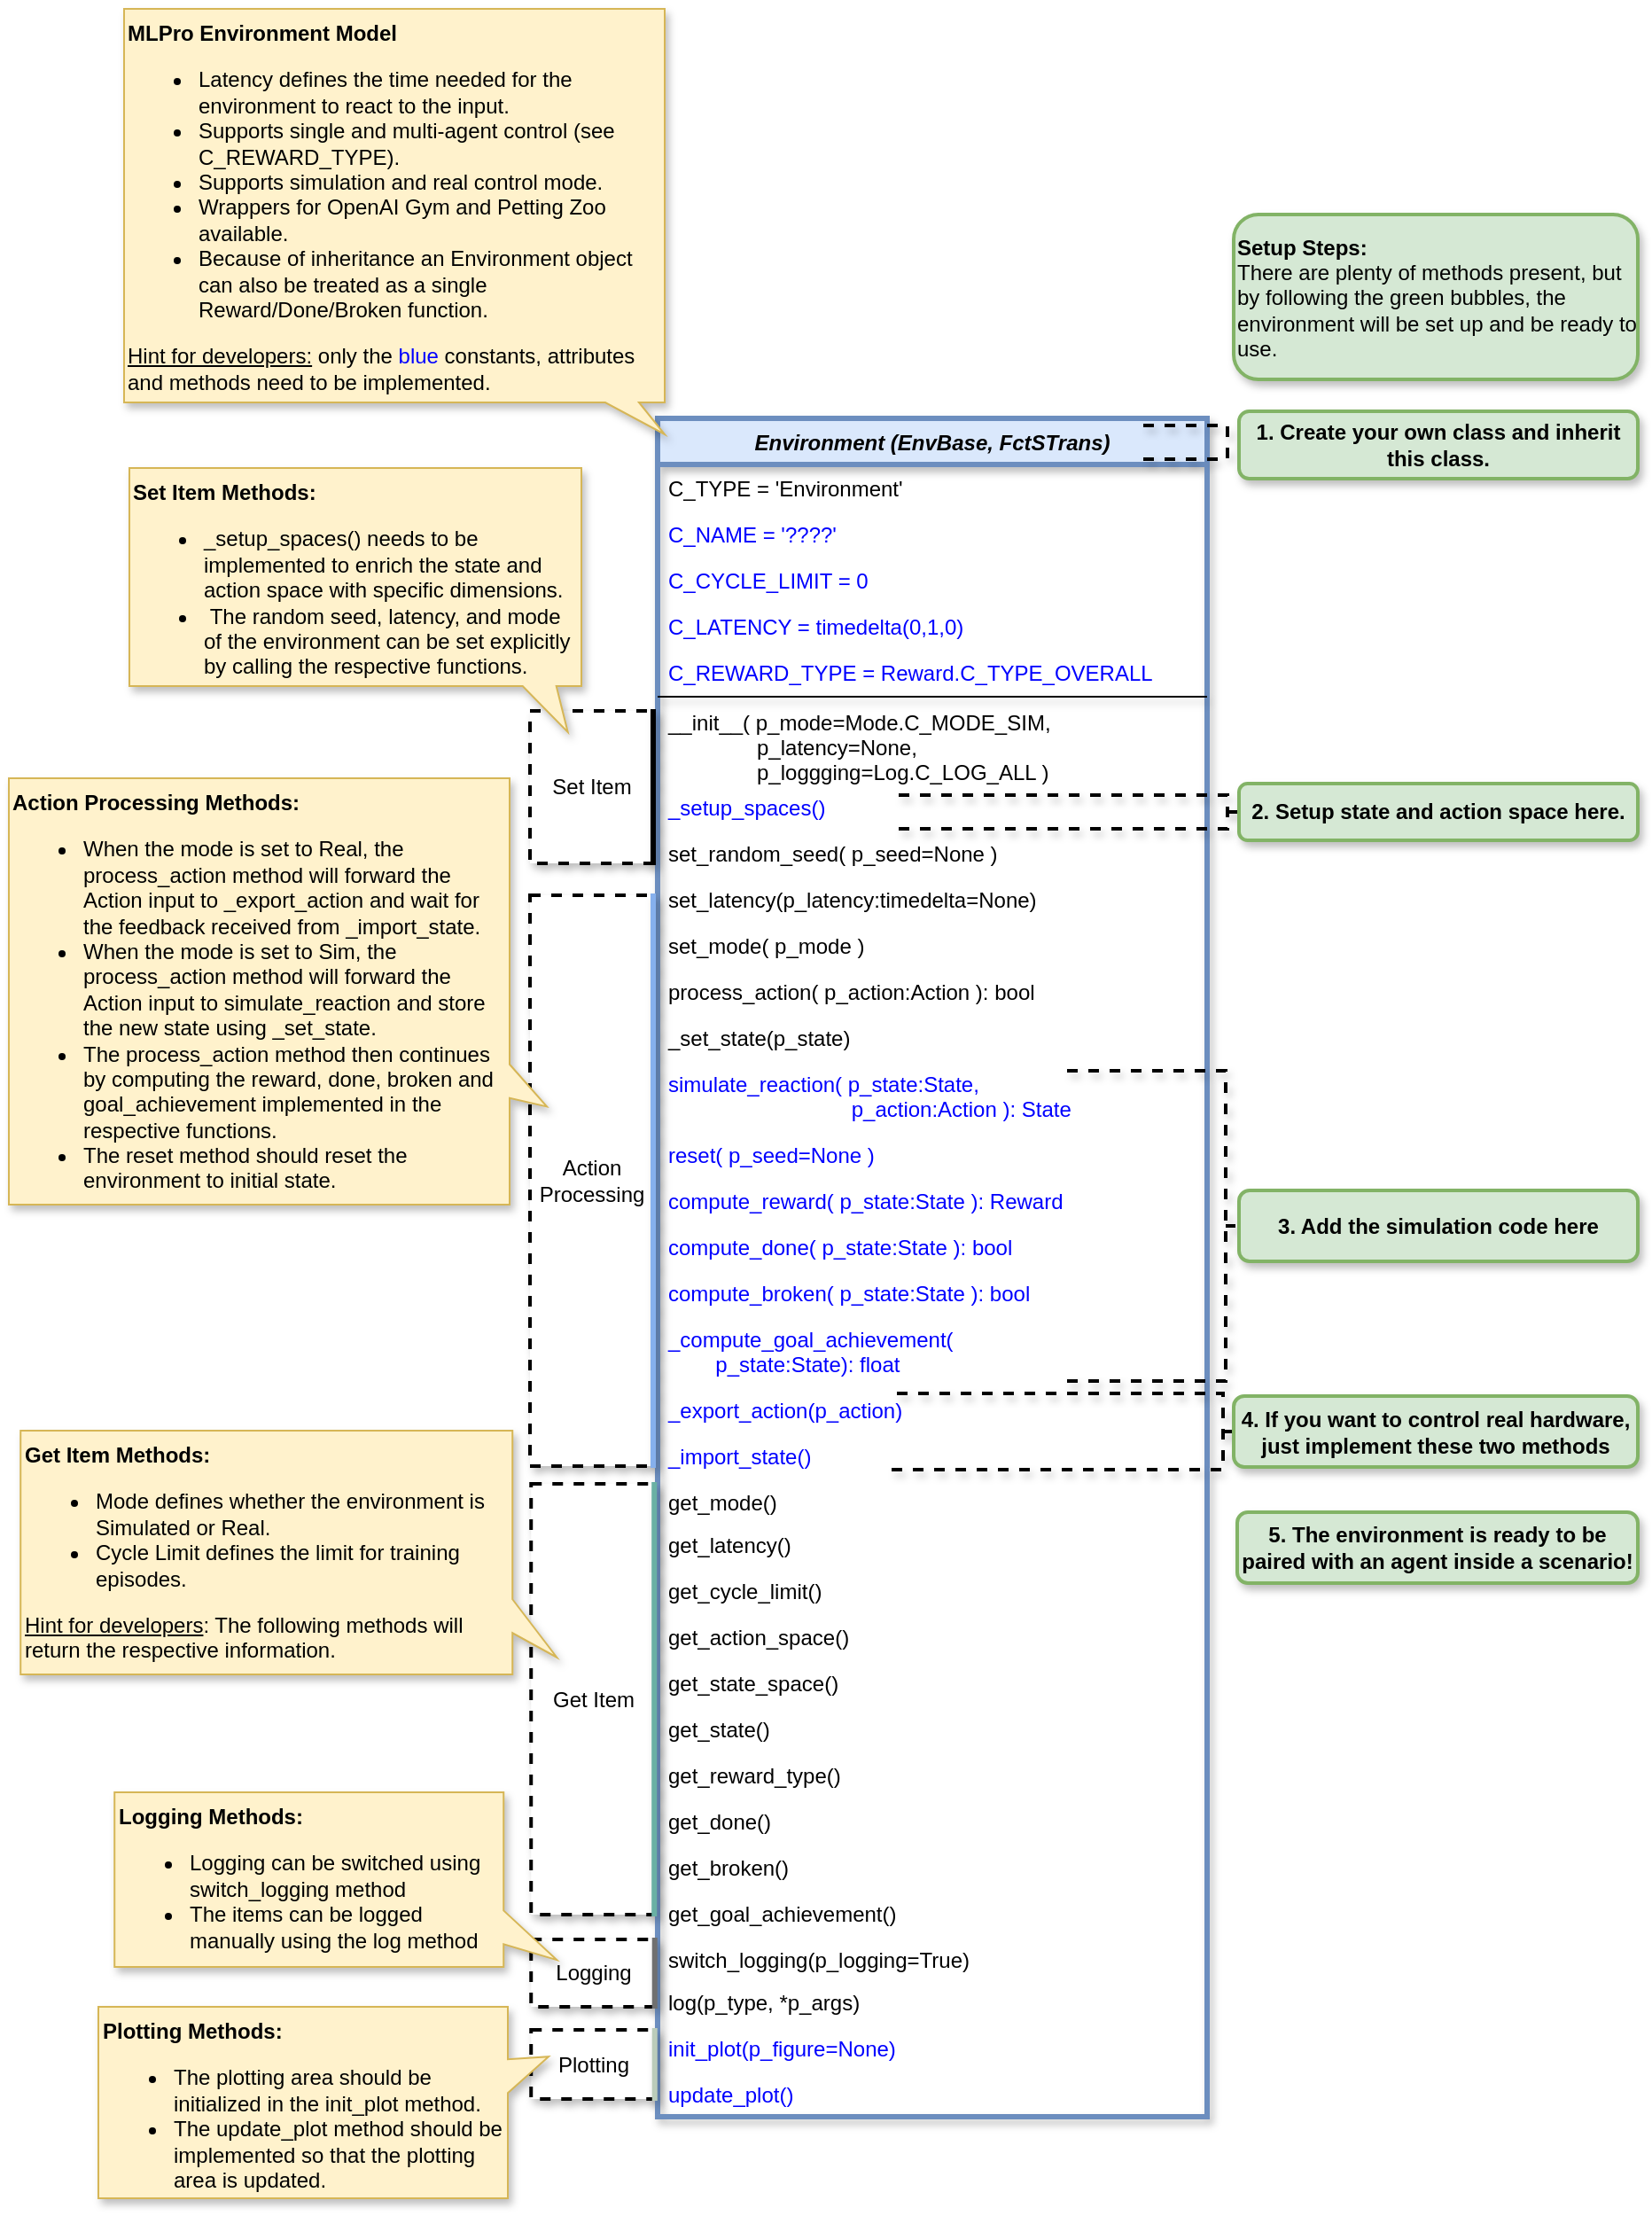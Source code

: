 <mxfile version="15.8.4" type="device"><diagram id="C5RBs43oDa-KdzZeNtuy" name="Page-1"><mxGraphModel dx="1185" dy="714" grid="1" gridSize="1" guides="1" tooltips="1" connect="1" arrows="1" fold="1" page="1" pageScale="1" pageWidth="2336" pageHeight="1654" math="0" shadow="0"><root><mxCell id="WIyWlLk6GJQsqaUBKTNV-0"/><mxCell id="WIyWlLk6GJQsqaUBKTNV-1" parent="WIyWlLk6GJQsqaUBKTNV-0"/><mxCell id="TkYJrqFQ1CF6RyTgF1H_-68" value="&lt;font color=&quot;#000000&quot;&gt;Plotting&lt;/font&gt;" style="rounded=0;whiteSpace=wrap;html=1;fontColor=#878787;strokeColor=default;strokeWidth=2;dashed=1;shadow=1;" parent="WIyWlLk6GJQsqaUBKTNV-1" vertex="1"><mxGeometry x="648.62" y="1189" width="70" height="39" as="geometry"/></mxCell><mxCell id="TkYJrqFQ1CF6RyTgF1H_-67" value="&lt;font color=&quot;#000000&quot;&gt;Logging&lt;/font&gt;" style="rounded=0;whiteSpace=wrap;html=1;fontColor=#878787;strokeColor=default;strokeWidth=2;dashed=1;shadow=1;" parent="WIyWlLk6GJQsqaUBKTNV-1" vertex="1"><mxGeometry x="648.62" y="1138" width="70" height="38" as="geometry"/></mxCell><mxCell id="TkYJrqFQ1CF6RyTgF1H_-66" value="&lt;font color=&quot;#000000&quot;&gt;Get Item&lt;/font&gt;" style="rounded=0;whiteSpace=wrap;html=1;fontColor=#878787;strokeColor=default;strokeWidth=2;dashed=1;shadow=1;" parent="WIyWlLk6GJQsqaUBKTNV-1" vertex="1"><mxGeometry x="648.62" y="881" width="70" height="243" as="geometry"/></mxCell><mxCell id="TkYJrqFQ1CF6RyTgF1H_-26" value="&lt;font color=&quot;#000000&quot;&gt;Set Item&lt;/font&gt;" style="rounded=0;whiteSpace=wrap;html=1;fontColor=#878787;strokeColor=default;strokeWidth=2;dashed=1;shadow=1;" parent="WIyWlLk6GJQsqaUBKTNV-1" vertex="1"><mxGeometry x="648" y="445" width="70" height="86" as="geometry"/></mxCell><mxCell id="TkYJrqFQ1CF6RyTgF1H_-24" value="&lt;font color=&quot;#000000&quot;&gt;Action Processing&lt;/font&gt;" style="rounded=0;whiteSpace=wrap;html=1;fontColor=#878787;strokeColor=default;strokeWidth=2;dashed=1;shadow=1;" parent="WIyWlLk6GJQsqaUBKTNV-1" vertex="1"><mxGeometry x="648" y="549" width="70" height="322" as="geometry"/></mxCell><mxCell id="uryo6djWwB9KvB10PPW3-9" value="Environment (EnvBase, FctSTrans)" style="swimlane;fontStyle=3;align=center;verticalAlign=top;childLayout=stackLayout;horizontal=1;startSize=26;horizontalStack=0;resizeParent=1;resizeLast=0;collapsible=1;marginBottom=0;rounded=0;shadow=1;strokeWidth=3;fillColor=#dae8fc;strokeColor=#6c8ebf;" parent="WIyWlLk6GJQsqaUBKTNV-1" vertex="1"><mxGeometry x="720" y="280" width="310" height="958" as="geometry"><mxRectangle x="720" y="280" width="160" height="26" as="alternateBounds"/></mxGeometry></mxCell><mxCell id="uryo6djWwB9KvB10PPW3-32" value="C_TYPE = 'Environment'" style="text;align=left;verticalAlign=top;spacingLeft=4;spacingRight=4;overflow=hidden;rotatable=0;points=[[0,0.5],[1,0.5]];portConstraint=eastwest;shadow=1;" parent="uryo6djWwB9KvB10PPW3-9" vertex="1"><mxGeometry y="26" width="310" height="26" as="geometry"/></mxCell><mxCell id="TkYJrqFQ1CF6RyTgF1H_-7" value="C_NAME = '????'&#10;" style="text;align=left;verticalAlign=top;spacingLeft=4;spacingRight=4;overflow=hidden;rotatable=0;points=[[0,0.5],[1,0.5]];portConstraint=eastwest;fontColor=#0000FF;shadow=1;" parent="uryo6djWwB9KvB10PPW3-9" vertex="1"><mxGeometry y="52" width="310" height="26" as="geometry"/></mxCell><mxCell id="Yf6gx2YHQmqgPu_oZxqH-2" value="C_CYCLE_LIMIT = 0" style="text;align=left;verticalAlign=top;spacingLeft=4;spacingRight=4;overflow=hidden;rotatable=0;points=[[0,0.5],[1,0.5]];portConstraint=eastwest;fontColor=#0000FF;shadow=1;" parent="uryo6djWwB9KvB10PPW3-9" vertex="1"><mxGeometry y="78" width="310" height="26" as="geometry"/></mxCell><mxCell id="PS3gJ7g6Pr1Fm79Ggyp9-0" value="C_LATENCY = timedelta(0,1,0)" style="text;align=left;verticalAlign=top;spacingLeft=4;spacingRight=4;overflow=hidden;rotatable=0;points=[[0,0.5],[1,0.5]];portConstraint=eastwest;fontColor=#0000FF;shadow=1;" vertex="1" parent="uryo6djWwB9KvB10PPW3-9"><mxGeometry y="104" width="310" height="26" as="geometry"/></mxCell><mxCell id="PS3gJ7g6Pr1Fm79Ggyp9-1" value="C_REWARD_TYPE = Reward.C_TYPE_OVERALL" style="text;align=left;verticalAlign=top;spacingLeft=4;spacingRight=4;overflow=hidden;rotatable=0;points=[[0,0.5],[1,0.5]];portConstraint=eastwest;fontColor=#0000FF;shadow=1;" vertex="1" parent="uryo6djWwB9KvB10PPW3-9"><mxGeometry y="130" width="310" height="26" as="geometry"/></mxCell><mxCell id="uryo6djWwB9KvB10PPW3-10" value="" style="line;html=1;strokeWidth=1;align=left;verticalAlign=middle;spacingTop=-1;spacingLeft=3;spacingRight=3;rotatable=0;labelPosition=right;points=[];portConstraint=eastwest;shadow=1;" parent="uryo6djWwB9KvB10PPW3-9" vertex="1"><mxGeometry y="156" width="310" height="2" as="geometry"/></mxCell><mxCell id="uryo6djWwB9KvB10PPW3-11" value="__init__( p_mode=Mode.C_MODE_SIM, &#10;               p_latency=None,&#10;               p_loggging=Log.C_LOG_ALL )" style="text;align=left;verticalAlign=top;spacingLeft=4;spacingRight=4;overflow=hidden;rotatable=0;points=[[0,0.5],[1,0.5]];portConstraint=eastwest;shadow=1;" parent="uryo6djWwB9KvB10PPW3-9" vertex="1"><mxGeometry y="158" width="310" height="48" as="geometry"/></mxCell><mxCell id="m5Z3VqhdcBbQB_03TkeZ-0" value="_setup_spaces()" style="text;align=left;verticalAlign=top;spacingLeft=4;spacingRight=4;overflow=hidden;rotatable=0;points=[[0,0.5],[1,0.5]];portConstraint=eastwest;fontColor=#0000FF;shadow=1;" parent="uryo6djWwB9KvB10PPW3-9" vertex="1"><mxGeometry y="206" width="310" height="26" as="geometry"/></mxCell><mxCell id="m5Z3VqhdcBbQB_03TkeZ-37" value="set_random_seed( p_seed=None )" style="text;align=left;verticalAlign=top;spacingLeft=4;spacingRight=4;overflow=hidden;rotatable=0;points=[[0,0.5],[1,0.5]];portConstraint=eastwest;shadow=1;" parent="uryo6djWwB9KvB10PPW3-9" vertex="1"><mxGeometry y="232" width="310" height="26" as="geometry"/></mxCell><mxCell id="m5Z3VqhdcBbQB_03TkeZ-30" value="set_latency(p_latency:timedelta=None)" style="text;align=left;verticalAlign=top;spacingLeft=4;spacingRight=4;overflow=hidden;rotatable=0;points=[[0,0.5],[1,0.5]];portConstraint=eastwest;shadow=1;" parent="uryo6djWwB9KvB10PPW3-9" vertex="1"><mxGeometry y="258" width="310" height="26" as="geometry"/></mxCell><mxCell id="TkYJrqFQ1CF6RyTgF1H_-2" value="set_mode( p_mode )" style="text;align=left;verticalAlign=top;spacingLeft=4;spacingRight=4;overflow=hidden;rotatable=0;points=[[0,0.5],[1,0.5]];portConstraint=eastwest;shadow=1;" parent="uryo6djWwB9KvB10PPW3-9" vertex="1"><mxGeometry y="284" width="310" height="26" as="geometry"/></mxCell><mxCell id="m5Z3VqhdcBbQB_03TkeZ-5" value="process_action( p_action:Action ): bool" style="text;align=left;verticalAlign=top;spacingLeft=4;spacingRight=4;overflow=hidden;rotatable=0;points=[[0,0.5],[1,0.5]];portConstraint=eastwest;shadow=1;" parent="uryo6djWwB9KvB10PPW3-9" vertex="1"><mxGeometry y="310" width="310" height="26" as="geometry"/></mxCell><mxCell id="m5Z3VqhdcBbQB_03TkeZ-33" value="_set_state(p_state)" style="text;align=left;verticalAlign=top;spacingLeft=4;spacingRight=4;overflow=hidden;rotatable=0;points=[[0,0.5],[1,0.5]];portConstraint=eastwest;shadow=1;" parent="uryo6djWwB9KvB10PPW3-9" vertex="1"><mxGeometry y="336" width="310" height="26" as="geometry"/></mxCell><mxCell id="m5Z3VqhdcBbQB_03TkeZ-41" value="simulate_reaction( p_state:State, &#10;                               p_action:Action ): State" style="text;align=left;verticalAlign=top;spacingLeft=4;spacingRight=4;overflow=hidden;rotatable=0;points=[[0,0.5],[1,0.5]];portConstraint=eastwest;fontColor=#0000FF;shadow=1;" parent="uryo6djWwB9KvB10PPW3-9" vertex="1"><mxGeometry y="362" width="310" height="40" as="geometry"/></mxCell><mxCell id="m5Z3VqhdcBbQB_03TkeZ-38" value="reset( p_seed=None )" style="text;align=left;verticalAlign=top;spacingLeft=4;spacingRight=4;overflow=hidden;rotatable=0;points=[[0,0.5],[1,0.5]];portConstraint=eastwest;fontColor=#0000FF;shadow=1;" parent="uryo6djWwB9KvB10PPW3-9" vertex="1"><mxGeometry y="402" width="310" height="26" as="geometry"/></mxCell><mxCell id="m5Z3VqhdcBbQB_03TkeZ-49" value="compute_reward( p_state:State ): Reward" style="text;align=left;verticalAlign=top;spacingLeft=4;spacingRight=4;overflow=hidden;rotatable=0;points=[[0,0.5],[1,0.5]];portConstraint=eastwest;fontColor=#0000FF;shadow=1;" parent="uryo6djWwB9KvB10PPW3-9" vertex="1"><mxGeometry y="428" width="310" height="26" as="geometry"/></mxCell><mxCell id="m5Z3VqhdcBbQB_03TkeZ-50" value="compute_done( p_state:State ): bool" style="text;align=left;verticalAlign=top;spacingLeft=4;spacingRight=4;overflow=hidden;rotatable=0;points=[[0,0.5],[1,0.5]];portConstraint=eastwest;fontColor=#0000FF;shadow=1;" parent="uryo6djWwB9KvB10PPW3-9" vertex="1"><mxGeometry y="454" width="310" height="26" as="geometry"/></mxCell><mxCell id="m5Z3VqhdcBbQB_03TkeZ-51" value="compute_broken( p_state:State ): bool" style="text;align=left;verticalAlign=top;spacingLeft=4;spacingRight=4;overflow=hidden;rotatable=0;points=[[0,0.5],[1,0.5]];portConstraint=eastwest;fontColor=#0000FF;shadow=1;" parent="uryo6djWwB9KvB10PPW3-9" vertex="1"><mxGeometry y="480" width="310" height="26" as="geometry"/></mxCell><mxCell id="m5Z3VqhdcBbQB_03TkeZ-8" value="_compute_goal_achievement( &#10;        p_state:State): float" style="text;align=left;verticalAlign=top;spacingLeft=4;spacingRight=4;overflow=hidden;rotatable=0;points=[[0,0.5],[1,0.5]];portConstraint=eastwest;fontColor=#0000FF;shadow=1;" parent="uryo6djWwB9KvB10PPW3-9" vertex="1"><mxGeometry y="506" width="310" height="40" as="geometry"/></mxCell><mxCell id="m5Z3VqhdcBbQB_03TkeZ-6" value="_export_action(p_action)" style="text;align=left;verticalAlign=top;spacingLeft=4;spacingRight=4;overflow=hidden;rotatable=0;points=[[0,0.5],[1,0.5]];portConstraint=eastwest;fontColor=#0000FF;shadow=1;" parent="uryo6djWwB9KvB10PPW3-9" vertex="1"><mxGeometry y="546" width="310" height="26" as="geometry"/></mxCell><mxCell id="m5Z3VqhdcBbQB_03TkeZ-7" value="_import_state()" style="text;align=left;verticalAlign=top;spacingLeft=4;spacingRight=4;overflow=hidden;rotatable=0;points=[[0,0.5],[1,0.5]];portConstraint=eastwest;fontColor=#0000FF;shadow=1;" parent="uryo6djWwB9KvB10PPW3-9" vertex="1"><mxGeometry y="572" width="310" height="26" as="geometry"/></mxCell><mxCell id="TkYJrqFQ1CF6RyTgF1H_-1" value="get_mode()" style="text;align=left;verticalAlign=top;spacingLeft=4;spacingRight=4;overflow=hidden;rotatable=0;points=[[0,0.5],[1,0.5]];portConstraint=eastwest;shadow=1;" parent="uryo6djWwB9KvB10PPW3-9" vertex="1"><mxGeometry y="598" width="310" height="24" as="geometry"/></mxCell><mxCell id="m5Z3VqhdcBbQB_03TkeZ-29" value="get_latency()" style="text;align=left;verticalAlign=top;spacingLeft=4;spacingRight=4;overflow=hidden;rotatable=0;points=[[0,0.5],[1,0.5]];portConstraint=eastwest;shadow=1;" parent="uryo6djWwB9KvB10PPW3-9" vertex="1"><mxGeometry y="622" width="310" height="26" as="geometry"/></mxCell><mxCell id="m5Z3VqhdcBbQB_03TkeZ-4" value="get_cycle_limit()" style="text;align=left;verticalAlign=top;spacingLeft=4;spacingRight=4;overflow=hidden;rotatable=0;points=[[0,0.5],[1,0.5]];portConstraint=eastwest;shadow=1;" parent="uryo6djWwB9KvB10PPW3-9" vertex="1"><mxGeometry y="648" width="310" height="26" as="geometry"/></mxCell><mxCell id="m5Z3VqhdcBbQB_03TkeZ-28" value="get_action_space()" style="text;align=left;verticalAlign=top;spacingLeft=4;spacingRight=4;overflow=hidden;rotatable=0;points=[[0,0.5],[1,0.5]];portConstraint=eastwest;shadow=1;" parent="uryo6djWwB9KvB10PPW3-9" vertex="1"><mxGeometry y="674" width="310" height="26" as="geometry"/></mxCell><mxCell id="m5Z3VqhdcBbQB_03TkeZ-27" value="get_state_space()" style="text;align=left;verticalAlign=top;spacingLeft=4;spacingRight=4;overflow=hidden;rotatable=0;points=[[0,0.5],[1,0.5]];portConstraint=eastwest;shadow=1;" parent="uryo6djWwB9KvB10PPW3-9" vertex="1"><mxGeometry y="700" width="310" height="26" as="geometry"/></mxCell><mxCell id="m5Z3VqhdcBbQB_03TkeZ-32" value="get_state()" style="text;align=left;verticalAlign=top;spacingLeft=4;spacingRight=4;overflow=hidden;rotatable=0;points=[[0,0.5],[1,0.5]];portConstraint=eastwest;shadow=1;" parent="uryo6djWwB9KvB10PPW3-9" vertex="1"><mxGeometry y="726" width="310" height="26" as="geometry"/></mxCell><mxCell id="m5Z3VqhdcBbQB_03TkeZ-31" value="get_reward_type()" style="text;align=left;verticalAlign=top;spacingLeft=4;spacingRight=4;overflow=hidden;rotatable=0;points=[[0,0.5],[1,0.5]];portConstraint=eastwest;shadow=1;" parent="uryo6djWwB9KvB10PPW3-9" vertex="1"><mxGeometry y="752" width="310" height="26" as="geometry"/></mxCell><mxCell id="m5Z3VqhdcBbQB_03TkeZ-34" value="get_done()" style="text;align=left;verticalAlign=top;spacingLeft=4;spacingRight=4;overflow=hidden;rotatable=0;points=[[0,0.5],[1,0.5]];portConstraint=eastwest;shadow=1;" parent="uryo6djWwB9KvB10PPW3-9" vertex="1"><mxGeometry y="778" width="310" height="26" as="geometry"/></mxCell><mxCell id="m5Z3VqhdcBbQB_03TkeZ-35" value="get_broken()" style="text;align=left;verticalAlign=top;spacingLeft=4;spacingRight=4;overflow=hidden;rotatable=0;points=[[0,0.5],[1,0.5]];portConstraint=eastwest;shadow=1;" parent="uryo6djWwB9KvB10PPW3-9" vertex="1"><mxGeometry y="804" width="310" height="26" as="geometry"/></mxCell><mxCell id="m5Z3VqhdcBbQB_03TkeZ-36" value="get_goal_achievement()" style="text;align=left;verticalAlign=top;spacingLeft=4;spacingRight=4;overflow=hidden;rotatable=0;points=[[0,0.5],[1,0.5]];portConstraint=eastwest;shadow=1;" parent="uryo6djWwB9KvB10PPW3-9" vertex="1"><mxGeometry y="830" width="310" height="26" as="geometry"/></mxCell><mxCell id="TkYJrqFQ1CF6RyTgF1H_-10" value="switch_logging(p_logging=True)" style="text;align=left;verticalAlign=top;spacingLeft=4;spacingRight=4;overflow=hidden;rotatable=0;points=[[0,0.5],[1,0.5]];portConstraint=eastwest;shadow=1;" parent="uryo6djWwB9KvB10PPW3-9" vertex="1"><mxGeometry y="856" width="310" height="24" as="geometry"/></mxCell><mxCell id="TkYJrqFQ1CF6RyTgF1H_-11" value="log(p_type, *p_args)" style="text;align=left;verticalAlign=top;spacingLeft=4;spacingRight=4;overflow=hidden;rotatable=0;points=[[0,0.5],[1,0.5]];portConstraint=eastwest;shadow=1;" parent="uryo6djWwB9KvB10PPW3-9" vertex="1"><mxGeometry y="880" width="310" height="26" as="geometry"/></mxCell><mxCell id="TkYJrqFQ1CF6RyTgF1H_-16" value="init_plot(p_figure=None)" style="text;align=left;verticalAlign=top;spacingLeft=4;spacingRight=4;overflow=hidden;rotatable=0;points=[[0,0.5],[1,0.5]];portConstraint=eastwest;fontColor=#0000FF;shadow=1;" parent="uryo6djWwB9KvB10PPW3-9" vertex="1"><mxGeometry y="906" width="310" height="26" as="geometry"/></mxCell><mxCell id="TkYJrqFQ1CF6RyTgF1H_-17" value="update_plot()" style="text;align=left;verticalAlign=top;spacingLeft=4;spacingRight=4;overflow=hidden;rotatable=0;points=[[0,0.5],[1,0.5]];portConstraint=eastwest;fontColor=#0000FF;shadow=1;" parent="uryo6djWwB9KvB10PPW3-9" vertex="1"><mxGeometry y="932" width="310" height="26" as="geometry"/></mxCell><mxCell id="_9IKaMPaV6bp4jiZvNZ1-3" value="&lt;b&gt;MLPro Environment Model&lt;br&gt;&lt;/b&gt;&lt;ul&gt;&lt;li&gt;Latency defines the time needed for the environment to react to the input.&lt;/li&gt;&lt;li&gt;&lt;span&gt;Supports single and multi-agent control (see C_REWARD_TYPE).&lt;/span&gt;&lt;/li&gt;&lt;li&gt;Supports simulation and real control mode.&lt;/li&gt;&lt;li&gt;Wrappers for OpenAI Gym and Petting Zoo available.&lt;/li&gt;&lt;li&gt;Because of inheritance an Environment object can also be treated as a single Reward/Done/Broken function.&lt;/li&gt;&lt;/ul&gt;&lt;div&gt;&lt;u&gt;Hint for developers:&lt;/u&gt; only the &lt;font color=&quot;#0000ff&quot;&gt;blue&lt;/font&gt; constants, attributes and methods need to be implemented.&lt;/div&gt;&lt;div&gt;&lt;br&gt;&lt;/div&gt;" style="shape=callout;whiteSpace=wrap;html=1;perimeter=calloutPerimeter;shadow=1;fillColor=#fff2cc;strokeColor=#d6b656;align=left;verticalAlign=top;base=19;size=18;position=0.89;position2=1;" parent="WIyWlLk6GJQsqaUBKTNV-1" vertex="1"><mxGeometry x="419" y="49" width="305" height="240" as="geometry"/></mxCell><mxCell id="m5Z3VqhdcBbQB_03TkeZ-40" value="" style="line;html=1;strokeWidth=3;align=left;verticalAlign=middle;spacingTop=-1;spacingLeft=3;spacingRight=3;rotatable=0;labelPosition=right;points=[];portConstraint=eastwest;direction=south;strokeColor=#000000;shadow=1;" parent="WIyWlLk6GJQsqaUBKTNV-1" vertex="1"><mxGeometry x="716" y="444" width="3" height="88" as="geometry"/></mxCell><mxCell id="m5Z3VqhdcBbQB_03TkeZ-43" value="" style="line;html=1;strokeWidth=3;align=left;verticalAlign=middle;spacingTop=-1;spacingLeft=3;spacingRight=3;rotatable=0;labelPosition=right;points=[];portConstraint=eastwest;direction=south;strokeColor=#6AB0A4;shadow=1;" parent="WIyWlLk6GJQsqaUBKTNV-1" vertex="1"><mxGeometry x="716.62" y="880" width="3" height="245" as="geometry"/></mxCell><mxCell id="m5Z3VqhdcBbQB_03TkeZ-55" value="" style="line;html=1;strokeWidth=3;align=left;verticalAlign=middle;spacingTop=-1;spacingLeft=3;spacingRight=3;rotatable=0;labelPosition=right;points=[];portConstraint=eastwest;direction=south;strokeColor=#BBCCBA;shadow=1;" parent="WIyWlLk6GJQsqaUBKTNV-1" vertex="1"><mxGeometry x="716.75" y="1188" width="3.25" height="41" as="geometry"/></mxCell><mxCell id="TkYJrqFQ1CF6RyTgF1H_-3" value="" style="line;html=1;strokeWidth=3;align=left;verticalAlign=middle;spacingTop=-1;spacingLeft=3;spacingRight=3;rotatable=0;labelPosition=right;points=[];portConstraint=eastwest;direction=south;strokeColor=#86B0ED;shadow=1;" parent="WIyWlLk6GJQsqaUBKTNV-1" vertex="1"><mxGeometry x="716.25" y="548" width="2.5" height="324" as="geometry"/></mxCell><mxCell id="TkYJrqFQ1CF6RyTgF1H_-18" value="" style="line;html=1;strokeWidth=3;align=left;verticalAlign=middle;spacingTop=-1;spacingLeft=3;spacingRight=3;rotatable=0;labelPosition=right;points=[];portConstraint=eastwest;direction=south;strokeColor=#707070;shadow=1;" parent="WIyWlLk6GJQsqaUBKTNV-1" vertex="1"><mxGeometry x="716.87" y="1137" width="3" height="40" as="geometry"/></mxCell><mxCell id="TkYJrqFQ1CF6RyTgF1H_-71" value="&lt;b&gt;Set Item Methods:&lt;/b&gt;&lt;br&gt;&lt;ul&gt;&lt;li&gt;_setup_spaces() needs to be implemented to enrich the state and action space with specific dimensions.&lt;/li&gt;&lt;li&gt;&lt;b style=&quot;font-weight: bold&quot;&gt;&amp;nbsp;&lt;/b&gt;The random seed, latency, and mode of the environment can be set explicitly by calling the respective functions.&amp;nbsp;&lt;/li&gt;&lt;/ul&gt;" style="shape=callout;whiteSpace=wrap;html=1;perimeter=calloutPerimeter;shadow=1;fillColor=#fff2cc;strokeColor=#d6b656;align=left;verticalAlign=top;base=19;size=26;position=0.87;position2=0.97;" parent="WIyWlLk6GJQsqaUBKTNV-1" vertex="1"><mxGeometry x="422" y="308" width="255" height="149" as="geometry"/></mxCell><mxCell id="TkYJrqFQ1CF6RyTgF1H_-80" value="" style="strokeWidth=2;html=1;shape=mxgraph.flowchart.annotation_2;align=left;labelPosition=right;pointerEvents=1;dashed=1;fontColor=#000000;direction=west;shadow=1;" parent="WIyWlLk6GJQsqaUBKTNV-1" vertex="1"><mxGeometry x="852" y="830" width="374" height="43" as="geometry"/></mxCell><mxCell id="TkYJrqFQ1CF6RyTgF1H_-81" value="&lt;b&gt;4. If you want to control real hardware, just implement these two methods&lt;/b&gt;" style="rounded=1;whiteSpace=wrap;html=1;strokeColor=#82b366;strokeWidth=2;align=center;fillColor=#d5e8d4;shadow=1;" parent="WIyWlLk6GJQsqaUBKTNV-1" vertex="1"><mxGeometry x="1045" y="831.5" width="228" height="40" as="geometry"/></mxCell><mxCell id="TkYJrqFQ1CF6RyTgF1H_-83" value="" style="strokeWidth=2;html=1;shape=mxgraph.flowchart.annotation_2;align=left;labelPosition=right;pointerEvents=1;dashed=1;fontColor=#000000;direction=west;shadow=1;" parent="WIyWlLk6GJQsqaUBKTNV-1" vertex="1"><mxGeometry x="856" y="492.5" width="371" height="19" as="geometry"/></mxCell><mxCell id="TkYJrqFQ1CF6RyTgF1H_-82" value="&lt;b style=&quot;text-align: left&quot;&gt;2. Setup state and action space here.&lt;/b&gt;" style="rounded=1;whiteSpace=wrap;html=1;strokeColor=#82b366;strokeWidth=2;align=center;fillColor=#d5e8d4;shadow=1;" parent="WIyWlLk6GJQsqaUBKTNV-1" vertex="1"><mxGeometry x="1048" y="486" width="225" height="32" as="geometry"/></mxCell><mxCell id="TkYJrqFQ1CF6RyTgF1H_-84" value="" style="strokeWidth=2;html=1;shape=mxgraph.flowchart.annotation_2;align=left;labelPosition=right;pointerEvents=1;dashed=1;fontColor=#000000;direction=west;shadow=1;" parent="WIyWlLk6GJQsqaUBKTNV-1" vertex="1"><mxGeometry x="951" y="648" width="179" height="175" as="geometry"/></mxCell><mxCell id="TkYJrqFQ1CF6RyTgF1H_-85" value="&lt;b&gt;3. Add the simulation code here&lt;/b&gt;" style="rounded=1;whiteSpace=wrap;html=1;strokeColor=#82b366;strokeWidth=2;align=center;fillColor=#d5e8d4;shadow=1;" parent="WIyWlLk6GJQsqaUBKTNV-1" vertex="1"><mxGeometry x="1048" y="715.5" width="225" height="40" as="geometry"/></mxCell><mxCell id="TkYJrqFQ1CF6RyTgF1H_-86" value="&lt;b&gt;5. The environment is ready to be paired with an agent inside a scenario!&lt;/b&gt;" style="rounded=1;whiteSpace=wrap;html=1;strokeColor=#82b366;strokeWidth=2;align=center;fillColor=#d5e8d4;shadow=1;" parent="WIyWlLk6GJQsqaUBKTNV-1" vertex="1"><mxGeometry x="1047" y="897" width="226" height="40" as="geometry"/></mxCell><mxCell id="TkYJrqFQ1CF6RyTgF1H_-88" value="" style="strokeWidth=2;html=1;shape=mxgraph.flowchart.annotation_2;align=left;labelPosition=right;pointerEvents=1;dashed=1;fontColor=#000000;direction=west;shadow=1;" parent="WIyWlLk6GJQsqaUBKTNV-1" vertex="1"><mxGeometry x="994" y="284" width="95" height="19" as="geometry"/></mxCell><mxCell id="TkYJrqFQ1CF6RyTgF1H_-87" value="&lt;b style=&quot;text-align: left&quot;&gt;1. Create your own class and inherit this class.&lt;/b&gt;" style="rounded=1;whiteSpace=wrap;html=1;strokeColor=#82b366;strokeWidth=2;align=center;fillColor=#d5e8d4;shadow=1;" parent="WIyWlLk6GJQsqaUBKTNV-1" vertex="1"><mxGeometry x="1048" y="276" width="225" height="38" as="geometry"/></mxCell><mxCell id="TkYJrqFQ1CF6RyTgF1H_-89" value="&lt;b&gt;Setup Steps:&lt;/b&gt;&lt;br&gt;&lt;span&gt;There are plenty of methods present, but by following the green bubbles, the environment will be set up and be ready to use.&lt;/span&gt;" style="rounded=1;whiteSpace=wrap;html=1;strokeColor=#82b366;strokeWidth=2;align=left;fillColor=#d5e8d4;shadow=1;glass=0;sketch=0;" parent="WIyWlLk6GJQsqaUBKTNV-1" vertex="1"><mxGeometry x="1045" y="165" width="228" height="93" as="geometry"/></mxCell><mxCell id="TkYJrqFQ1CF6RyTgF1H_-90" value="&lt;b&gt;Action Processing Methods:&lt;/b&gt;&lt;br&gt;&lt;ul&gt;&lt;li&gt;When the mode is set to Real, the process_action method will forward the Action input to _export_action and wait for the feedback received from _import_state.&lt;/li&gt;&lt;li&gt;When the mode is set to Sim, the process_action method will forward the Action input to simulate_reaction and store the new state using _set_state.&lt;/li&gt;&lt;li&gt;The process_action method then continues by computing the reward, done, broken and goal_achievement implemented in the respective functions.&lt;/li&gt;&lt;li&gt;The reset method should reset the environment to initial state.&lt;/li&gt;&lt;/ul&gt;" style="shape=callout;whiteSpace=wrap;html=1;perimeter=calloutPerimeter;shadow=1;fillColor=#fff2cc;strokeColor=#d6b656;align=left;verticalAlign=top;base=19;size=21;position=0.25;position2=0.23;direction=north;" parent="WIyWlLk6GJQsqaUBKTNV-1" vertex="1"><mxGeometry x="354" y="483" width="303.5" height="240.5" as="geometry"/></mxCell><mxCell id="TkYJrqFQ1CF6RyTgF1H_-91" value="&lt;b&gt;Get Item Methods:&lt;/b&gt;&lt;br&gt;&lt;ul&gt;&lt;li&gt;Mode defines whether the environment is Simulated or Real.&lt;/li&gt;&lt;li&gt;&lt;span&gt;Cycle Limit defines the limit for training episodes.&lt;/span&gt;&lt;br&gt;&lt;/li&gt;&lt;/ul&gt;&lt;u&gt;Hint for developers&lt;/u&gt;: The following methods will return the respective information." style="shape=callout;whiteSpace=wrap;html=1;perimeter=calloutPerimeter;shadow=1;fillColor=#fff2cc;strokeColor=#d6b656;align=left;verticalAlign=top;base=19;size=25;position=0.17;position2=0.07;direction=north;" parent="WIyWlLk6GJQsqaUBKTNV-1" vertex="1"><mxGeometry x="360.62" y="851" width="302.5" height="137.5" as="geometry"/></mxCell><mxCell id="TkYJrqFQ1CF6RyTgF1H_-92" value="&lt;b&gt;Logging Methods:&lt;/b&gt;&lt;br&gt;&lt;ul&gt;&lt;li&gt;Logging can be switched using switch_logging method&lt;/li&gt;&lt;li&gt;The items can be logged manually using the log method&lt;/li&gt;&lt;/ul&gt;" style="shape=callout;whiteSpace=wrap;html=1;perimeter=calloutPerimeter;shadow=1;fillColor=#fff2cc;strokeColor=#d6b656;align=left;verticalAlign=top;base=19;size=30;position=0.13;position2=0.04;direction=north;" parent="WIyWlLk6GJQsqaUBKTNV-1" vertex="1"><mxGeometry x="413.62" y="1055" width="249.5" height="98.5" as="geometry"/></mxCell><mxCell id="TkYJrqFQ1CF6RyTgF1H_-93" value="&lt;b&gt;Plotting Methods:&lt;/b&gt;&lt;br&gt;&lt;ul&gt;&lt;li&gt;The plotting area should be initialized in the init_plot method.&lt;/li&gt;&lt;li&gt;The update_plot method should be implemented so that the plotting area is updated.&lt;/li&gt;&lt;/ul&gt;" style="shape=callout;whiteSpace=wrap;html=1;perimeter=calloutPerimeter;shadow=1;fillColor=#fff2cc;strokeColor=#d6b656;align=left;verticalAlign=top;base=19;size=23;position=0.55;position2=0.74;direction=north;" parent="WIyWlLk6GJQsqaUBKTNV-1" vertex="1"><mxGeometry x="404.5" y="1176" width="254" height="108" as="geometry"/></mxCell></root></mxGraphModel></diagram></mxfile>